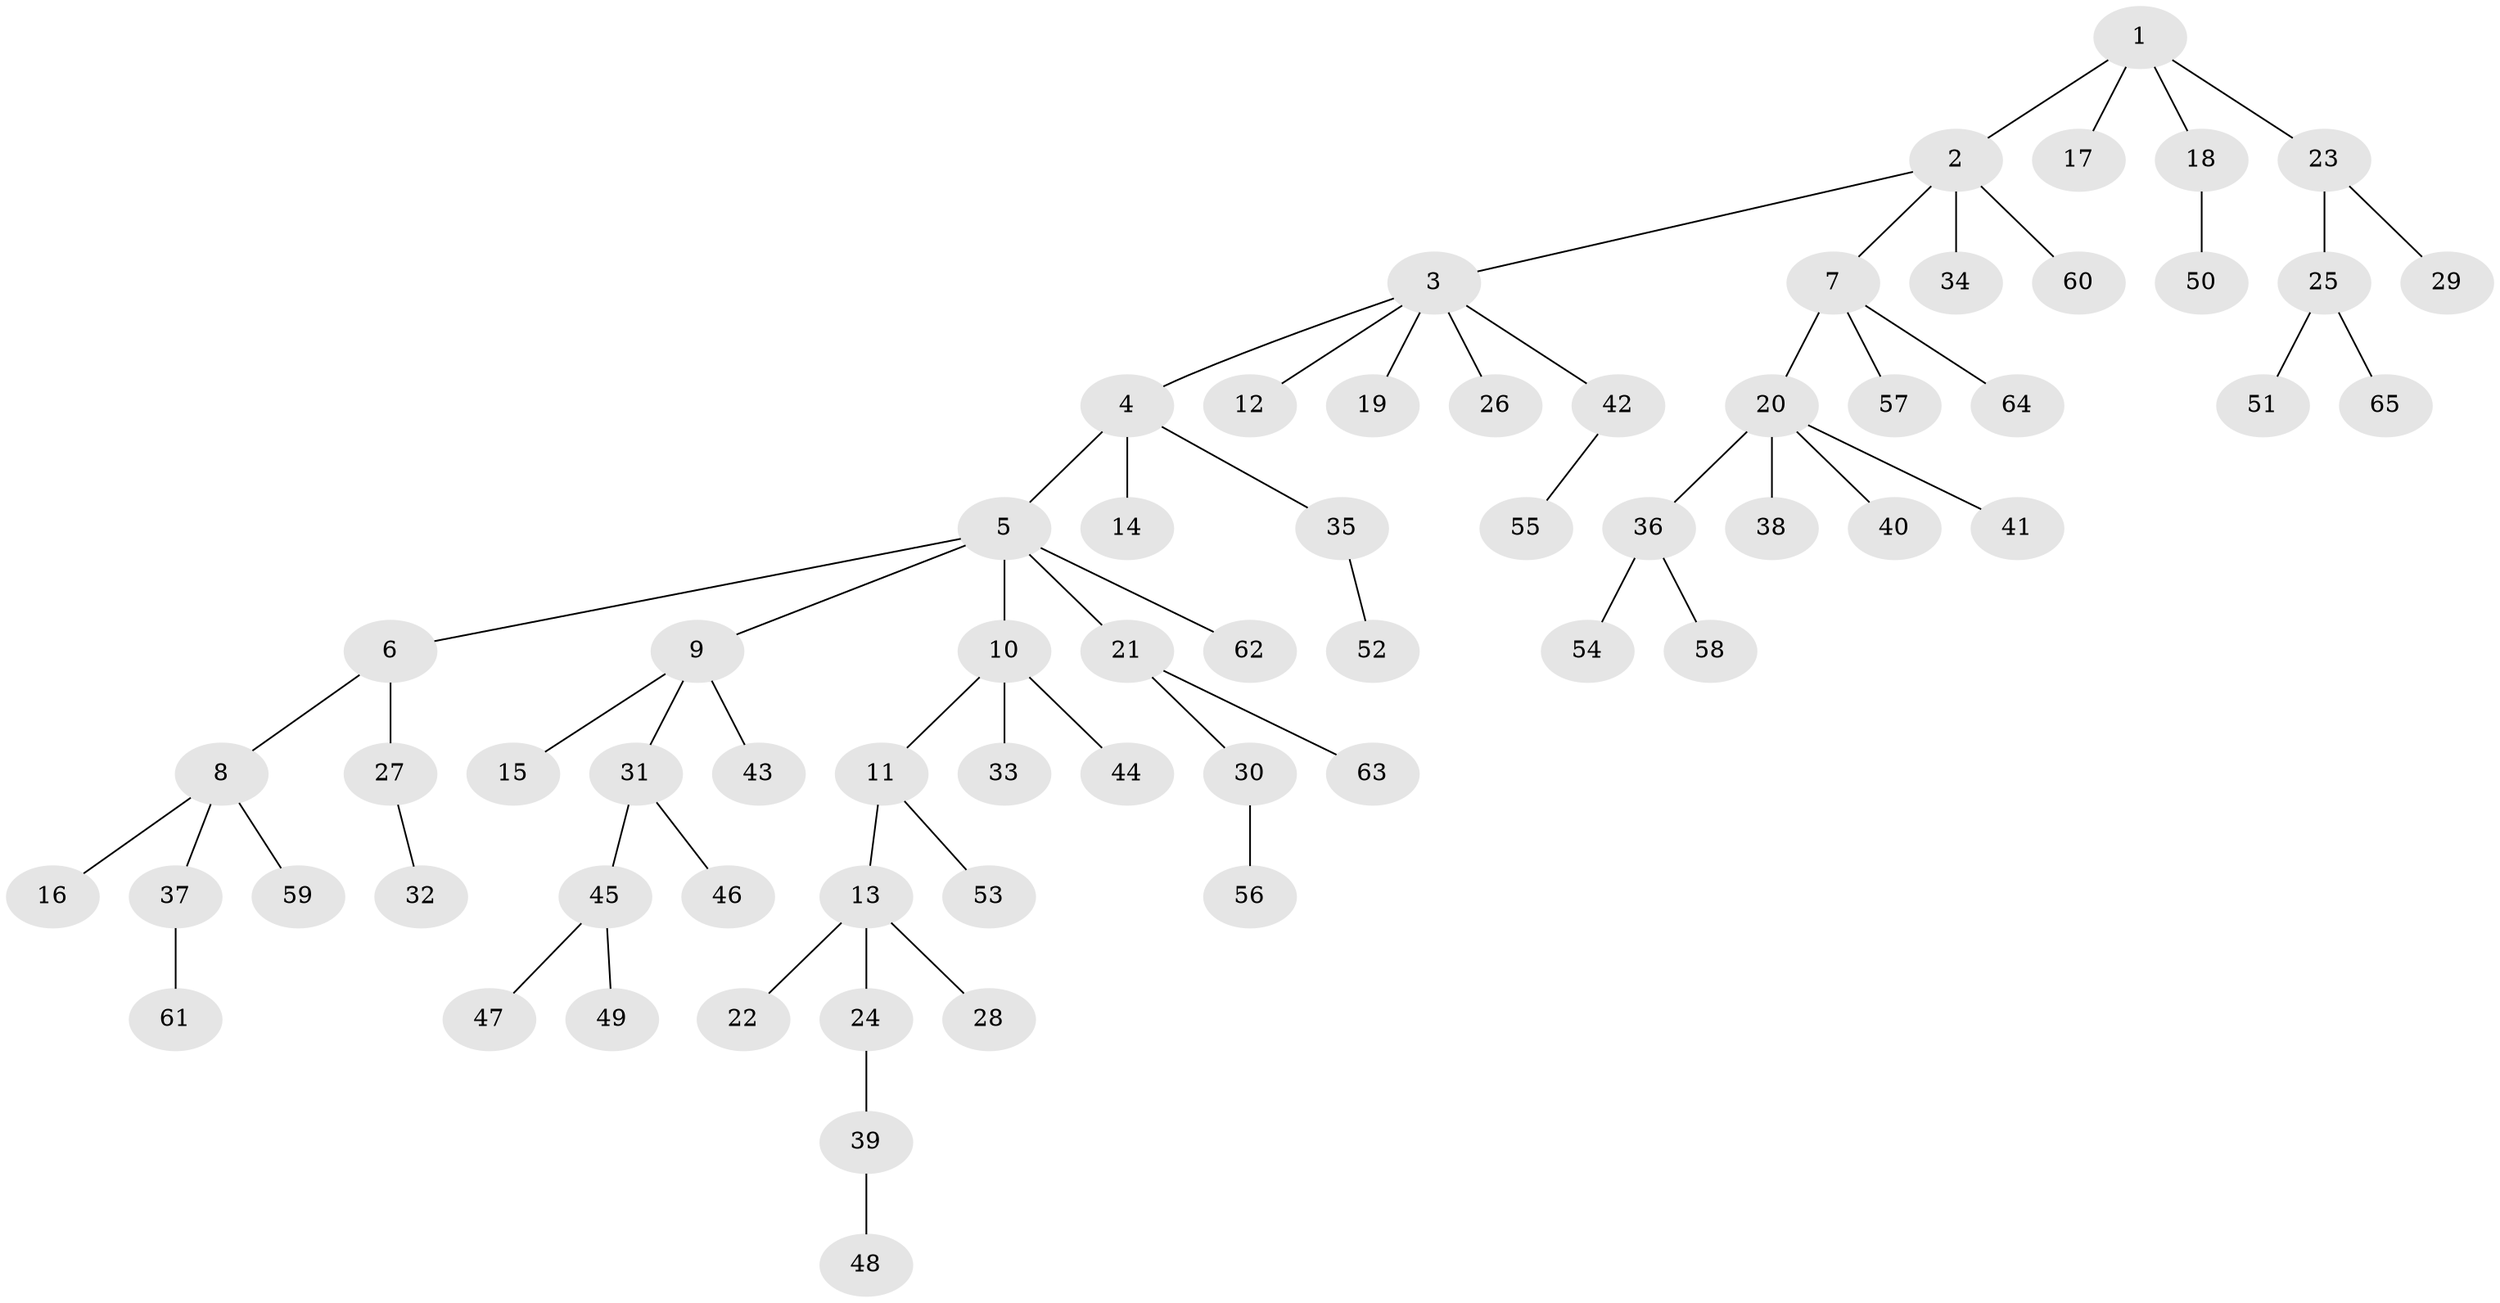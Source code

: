 // coarse degree distribution, {3: 0.125, 7: 0.020833333333333332, 5: 0.020833333333333332, 4: 0.08333333333333333, 8: 0.020833333333333332, 2: 0.10416666666666667, 1: 0.625}
// Generated by graph-tools (version 1.1) at 2025/24/03/03/25 07:24:06]
// undirected, 65 vertices, 64 edges
graph export_dot {
graph [start="1"]
  node [color=gray90,style=filled];
  1;
  2;
  3;
  4;
  5;
  6;
  7;
  8;
  9;
  10;
  11;
  12;
  13;
  14;
  15;
  16;
  17;
  18;
  19;
  20;
  21;
  22;
  23;
  24;
  25;
  26;
  27;
  28;
  29;
  30;
  31;
  32;
  33;
  34;
  35;
  36;
  37;
  38;
  39;
  40;
  41;
  42;
  43;
  44;
  45;
  46;
  47;
  48;
  49;
  50;
  51;
  52;
  53;
  54;
  55;
  56;
  57;
  58;
  59;
  60;
  61;
  62;
  63;
  64;
  65;
  1 -- 2;
  1 -- 17;
  1 -- 18;
  1 -- 23;
  2 -- 3;
  2 -- 7;
  2 -- 34;
  2 -- 60;
  3 -- 4;
  3 -- 12;
  3 -- 19;
  3 -- 26;
  3 -- 42;
  4 -- 5;
  4 -- 14;
  4 -- 35;
  5 -- 6;
  5 -- 9;
  5 -- 10;
  5 -- 21;
  5 -- 62;
  6 -- 8;
  6 -- 27;
  7 -- 20;
  7 -- 57;
  7 -- 64;
  8 -- 16;
  8 -- 37;
  8 -- 59;
  9 -- 15;
  9 -- 31;
  9 -- 43;
  10 -- 11;
  10 -- 33;
  10 -- 44;
  11 -- 13;
  11 -- 53;
  13 -- 22;
  13 -- 24;
  13 -- 28;
  18 -- 50;
  20 -- 36;
  20 -- 38;
  20 -- 40;
  20 -- 41;
  21 -- 30;
  21 -- 63;
  23 -- 25;
  23 -- 29;
  24 -- 39;
  25 -- 51;
  25 -- 65;
  27 -- 32;
  30 -- 56;
  31 -- 45;
  31 -- 46;
  35 -- 52;
  36 -- 54;
  36 -- 58;
  37 -- 61;
  39 -- 48;
  42 -- 55;
  45 -- 47;
  45 -- 49;
}
